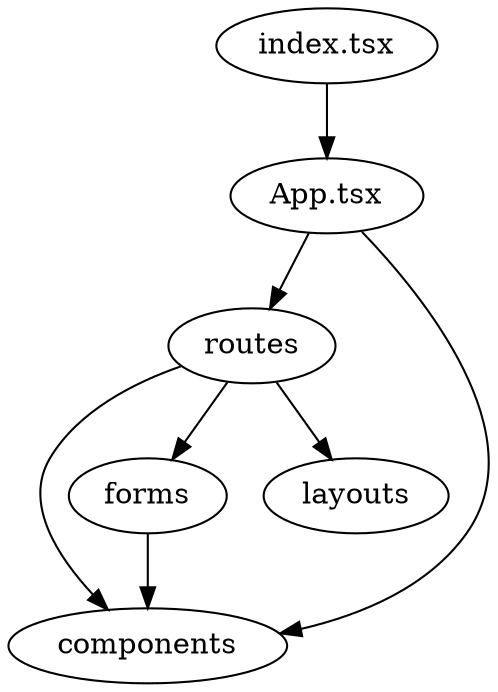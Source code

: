 digraph SRC {
  "index.tsx" -> "App.tsx";
  "App.tsx" -> {"routes" "components"};
  "routes" -> {"forms" "components" "layouts"};
  "forms" -> "components";
}
